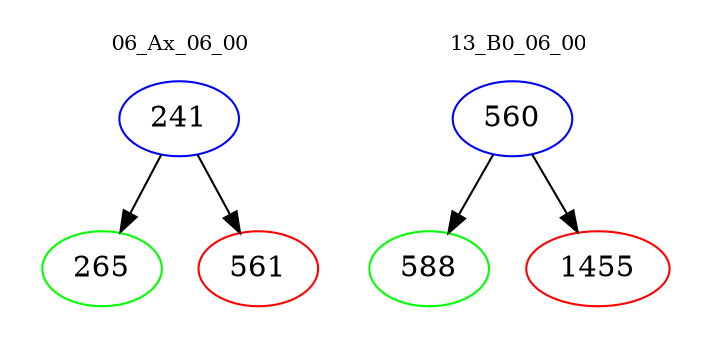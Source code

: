 digraph{
subgraph cluster_0 {
color = white
label = "06_Ax_06_00";
fontsize=10;
T0_241 [label="241", color="blue"]
T0_241 -> T0_265 [color="black"]
T0_265 [label="265", color="green"]
T0_241 -> T0_561 [color="black"]
T0_561 [label="561", color="red"]
}
subgraph cluster_1 {
color = white
label = "13_B0_06_00";
fontsize=10;
T1_560 [label="560", color="blue"]
T1_560 -> T1_588 [color="black"]
T1_588 [label="588", color="green"]
T1_560 -> T1_1455 [color="black"]
T1_1455 [label="1455", color="red"]
}
}
